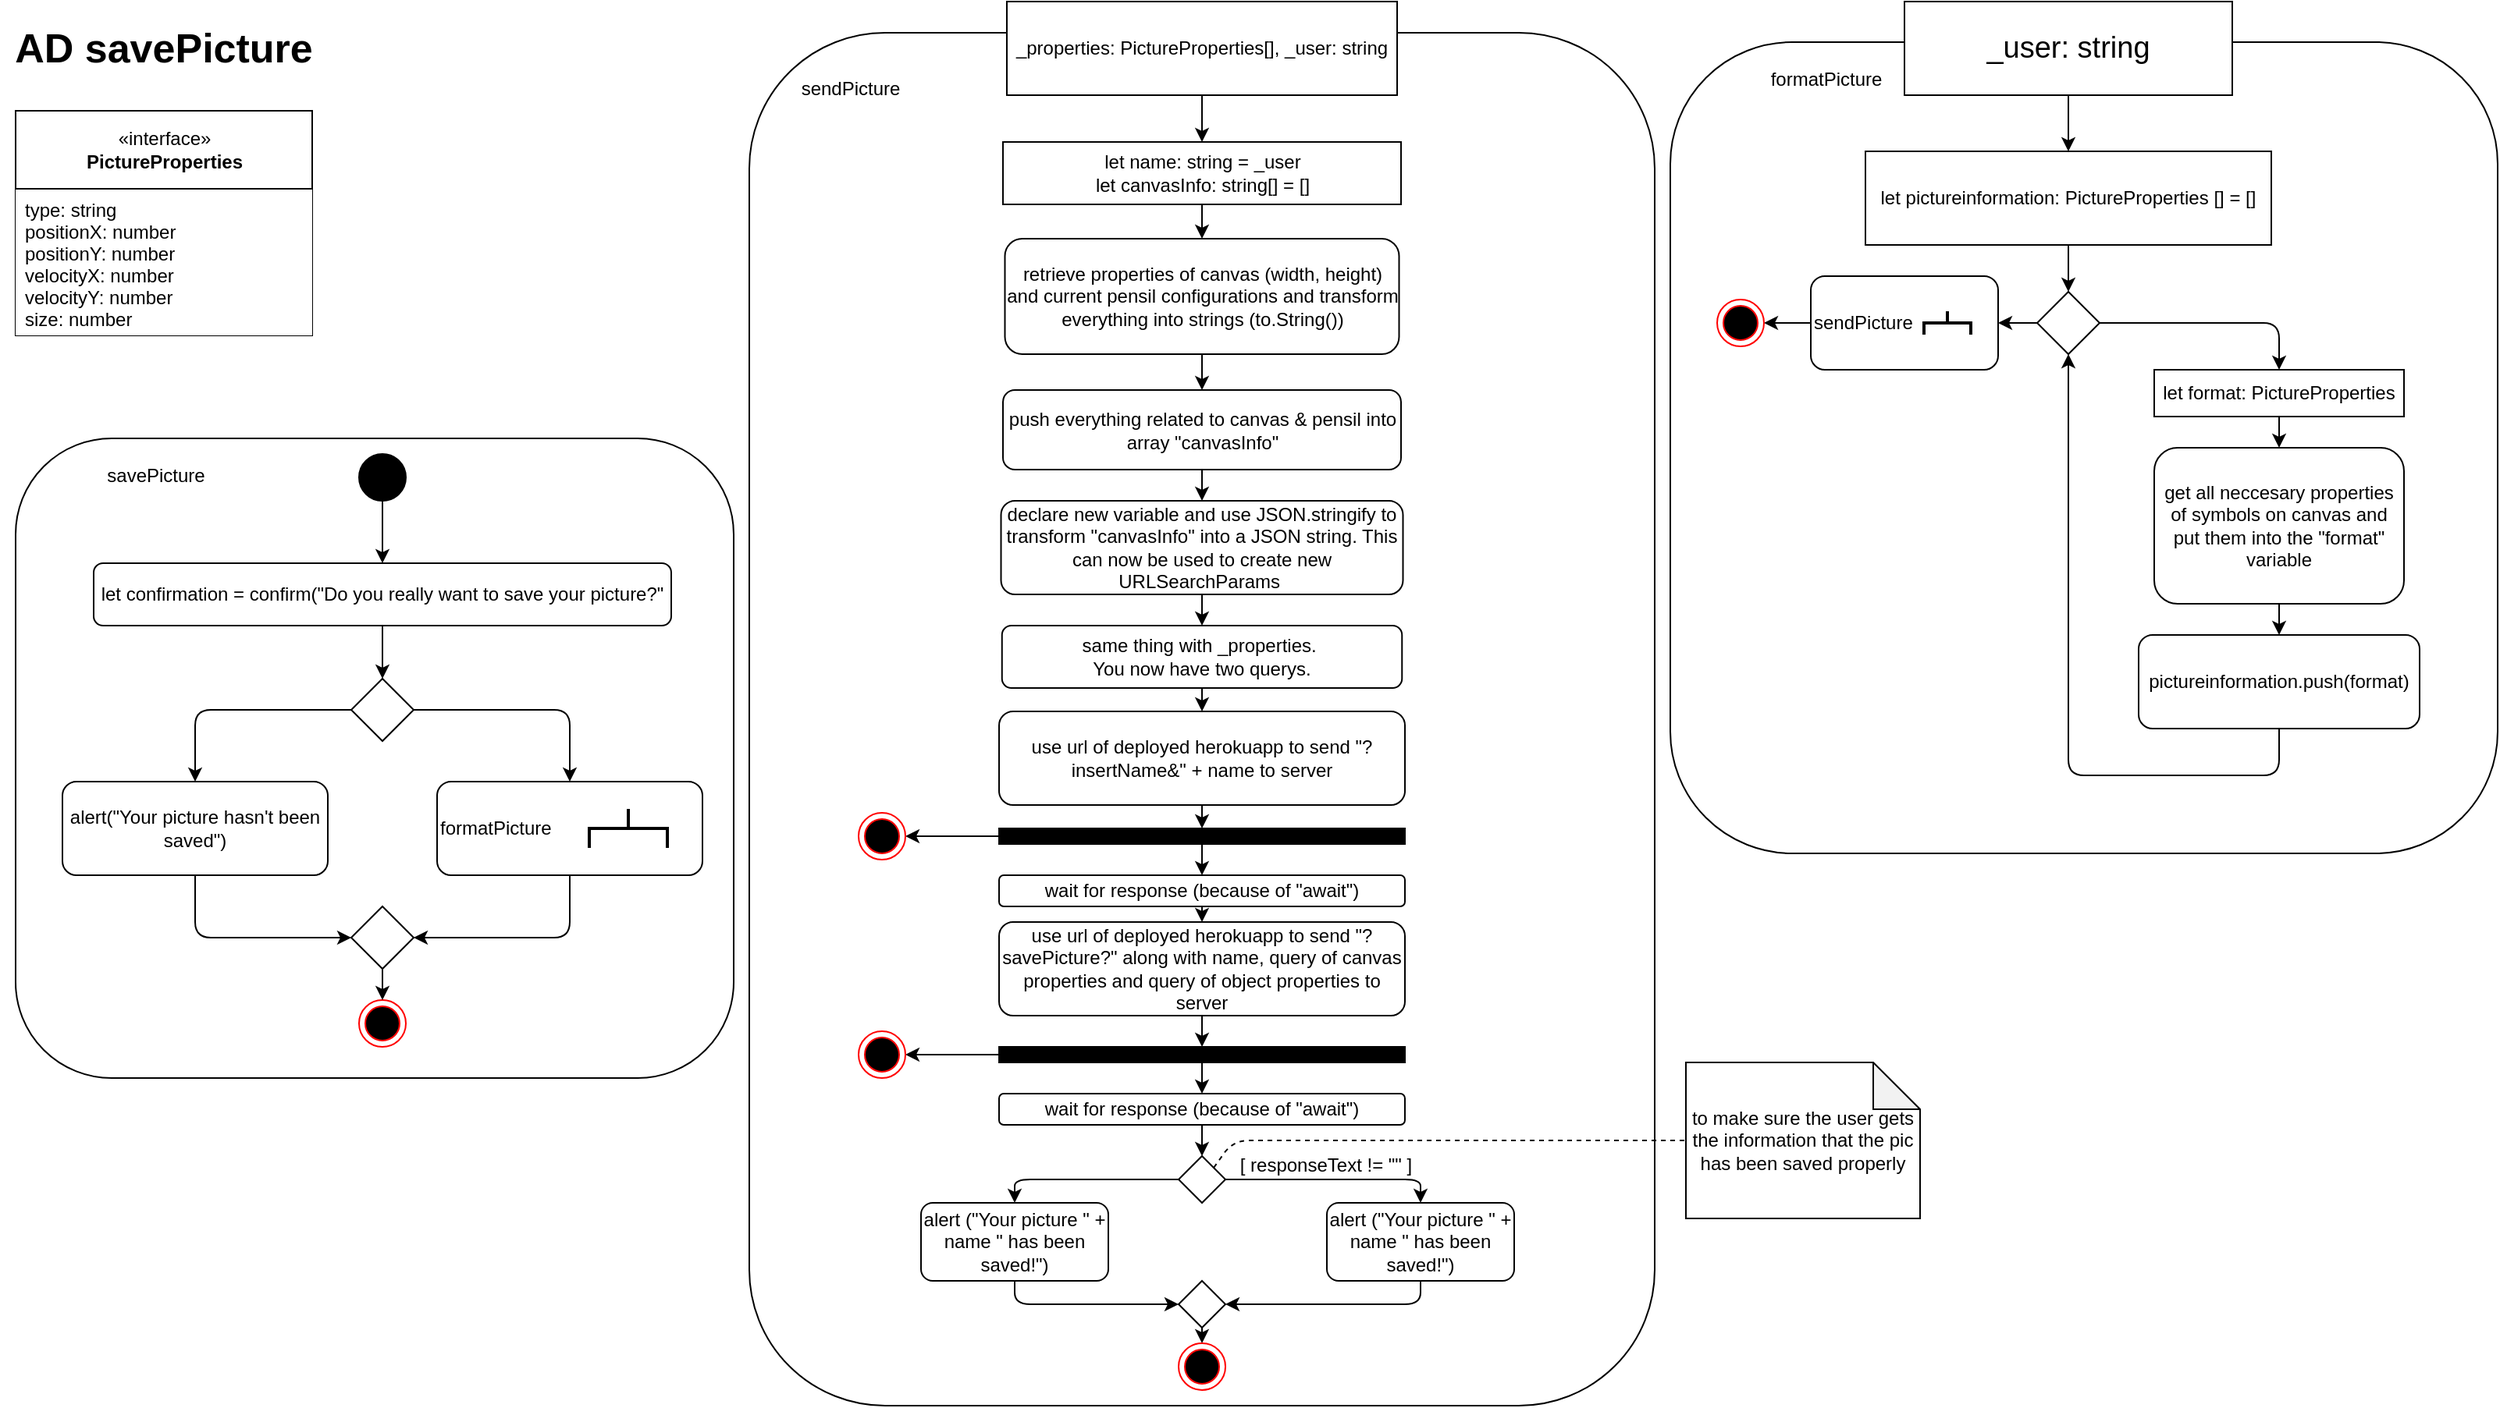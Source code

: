 <mxfile version="13.5.7" type="device"><diagram id="IVL-g8X42g5vvKLvBNcq" name="Page-1"><mxGraphModel dx="1422" dy="822" grid="1" gridSize="10" guides="1" tooltips="1" connect="1" arrows="1" fold="1" page="1" pageScale="1" pageWidth="1600" pageHeight="900" math="0" shadow="0"><root><mxCell id="0"/><mxCell id="1" parent="0"/><mxCell id="Pv2dlI4IRsku1B0MoTve-3" value="" style="swimlane;fontStyle=0;childLayout=stackLayout;horizontal=1;startSize=26;fillColor=none;horizontalStack=0;resizeParent=1;resizeParentMax=0;resizeLast=0;collapsible=1;marginBottom=0;" vertex="1" parent="1"><mxGeometry x="10" y="94" width="190" height="120" as="geometry"/></mxCell><mxCell id="Pv2dlI4IRsku1B0MoTve-6" value="type: string&#10;positionX: number&#10;positionY: number&#10;velocityX: number&#10;velocityY: number&#10;size: number" style="text;strokeColor=none;align=left;verticalAlign=top;spacingLeft=4;spacingRight=4;overflow=hidden;rotatable=0;points=[[0,0.5],[1,0.5]];portConstraint=eastwest;fillColor=#ffffff;" vertex="1" parent="Pv2dlI4IRsku1B0MoTve-3"><mxGeometry y="26" width="190" height="94" as="geometry"/></mxCell><mxCell id="Pv2dlI4IRsku1B0MoTve-1" value="&lt;font size=&quot;1&quot;&gt;&lt;b style=&quot;font-size: 26px&quot;&gt;AD savePicture&lt;/b&gt;&lt;/font&gt;" style="text;html=1;strokeColor=none;fillColor=none;align=center;verticalAlign=middle;whiteSpace=wrap;rounded=0;" vertex="1" parent="1"><mxGeometry width="210" height="60" as="geometry"/></mxCell><mxCell id="Pv2dlI4IRsku1B0MoTve-2" value="«interface»&lt;br&gt;&lt;b&gt;PictureProperties&lt;/b&gt;" style="html=1;" vertex="1" parent="1"><mxGeometry x="10" y="70" width="190" height="50" as="geometry"/></mxCell><mxCell id="Pv2dlI4IRsku1B0MoTve-7" value="" style="rounded=1;whiteSpace=wrap;html=1;" vertex="1" parent="1"><mxGeometry x="10" y="280" width="460" height="410" as="geometry"/></mxCell><mxCell id="Pv2dlI4IRsku1B0MoTve-8" value="savePicture" style="text;html=1;strokeColor=none;fillColor=none;align=center;verticalAlign=middle;whiteSpace=wrap;rounded=0;" vertex="1" parent="1"><mxGeometry x="60" y="294" width="80" height="20" as="geometry"/></mxCell><mxCell id="Pv2dlI4IRsku1B0MoTve-9" value="" style="ellipse;whiteSpace=wrap;html=1;aspect=fixed;fillColor=#000000;" vertex="1" parent="1"><mxGeometry x="230" y="290" width="30" height="30" as="geometry"/></mxCell><mxCell id="Pv2dlI4IRsku1B0MoTve-10" value="" style="endArrow=classic;html=1;exitX=0.5;exitY=1;exitDx=0;exitDy=0;entryX=0.5;entryY=0;entryDx=0;entryDy=0;" edge="1" parent="1" source="Pv2dlI4IRsku1B0MoTve-9" target="Pv2dlI4IRsku1B0MoTve-11"><mxGeometry width="50" height="50" relative="1" as="geometry"><mxPoint x="310" y="540" as="sourcePoint"/><mxPoint x="360" y="490" as="targetPoint"/></mxGeometry></mxCell><mxCell id="Pv2dlI4IRsku1B0MoTve-11" value="let confirmation = confirm(&quot;Do you really want to save your picture?&quot;" style="rounded=1;whiteSpace=wrap;html=1;" vertex="1" parent="1"><mxGeometry x="60" y="360" width="370" height="40" as="geometry"/></mxCell><mxCell id="Pv2dlI4IRsku1B0MoTve-12" value="" style="rhombus;whiteSpace=wrap;html=1;fillColor=#ffffff;" vertex="1" parent="1"><mxGeometry x="225" y="434" width="40" height="40" as="geometry"/></mxCell><mxCell id="Pv2dlI4IRsku1B0MoTve-13" value="" style="endArrow=classic;html=1;entryX=0.5;entryY=0;entryDx=0;entryDy=0;exitX=0.5;exitY=1;exitDx=0;exitDy=0;" edge="1" parent="1" source="Pv2dlI4IRsku1B0MoTve-11" target="Pv2dlI4IRsku1B0MoTve-12"><mxGeometry width="50" height="50" relative="1" as="geometry"><mxPoint x="310" y="540" as="sourcePoint"/><mxPoint x="360" y="490" as="targetPoint"/></mxGeometry></mxCell><mxCell id="Pv2dlI4IRsku1B0MoTve-14" value="formatPicture" style="rounded=1;whiteSpace=wrap;html=1;fillColor=#ffffff;align=left;" vertex="1" parent="1"><mxGeometry x="280" y="500" width="170" height="60" as="geometry"/></mxCell><mxCell id="Pv2dlI4IRsku1B0MoTve-15" value="" style="strokeWidth=2;html=1;shape=mxgraph.flowchart.annotation_2;align=left;labelPosition=right;pointerEvents=1;fillColor=#ffffff;rotation=90;" vertex="1" parent="1"><mxGeometry x="390" y="505" width="25" height="50" as="geometry"/></mxCell><mxCell id="Pv2dlI4IRsku1B0MoTve-16" value="" style="endArrow=classic;html=1;entryX=0.5;entryY=0;entryDx=0;entryDy=0;exitX=1;exitY=0.5;exitDx=0;exitDy=0;" edge="1" parent="1" source="Pv2dlI4IRsku1B0MoTve-12" target="Pv2dlI4IRsku1B0MoTve-14"><mxGeometry width="50" height="50" relative="1" as="geometry"><mxPoint x="310" y="540" as="sourcePoint"/><mxPoint x="360" y="490" as="targetPoint"/><Array as="points"><mxPoint x="365" y="454"/></Array></mxGeometry></mxCell><mxCell id="Pv2dlI4IRsku1B0MoTve-17" value="alert(&quot;Your picture hasn't been saved&quot;)" style="rounded=1;whiteSpace=wrap;html=1;fillColor=#ffffff;" vertex="1" parent="1"><mxGeometry x="40" y="500" width="170" height="60" as="geometry"/></mxCell><mxCell id="Pv2dlI4IRsku1B0MoTve-18" value="" style="rhombus;whiteSpace=wrap;html=1;fillColor=#ffffff;" vertex="1" parent="1"><mxGeometry x="225" y="580" width="40" height="40" as="geometry"/></mxCell><mxCell id="Pv2dlI4IRsku1B0MoTve-19" value="" style="ellipse;html=1;shape=endState;fillColor=#000000;strokeColor=#ff0000;" vertex="1" parent="1"><mxGeometry x="230" y="640" width="30" height="30" as="geometry"/></mxCell><mxCell id="Pv2dlI4IRsku1B0MoTve-20" value="" style="endArrow=classic;html=1;entryX=0.5;entryY=0;entryDx=0;entryDy=0;exitX=0;exitY=0.5;exitDx=0;exitDy=0;" edge="1" parent="1" source="Pv2dlI4IRsku1B0MoTve-12" target="Pv2dlI4IRsku1B0MoTve-17"><mxGeometry width="50" height="50" relative="1" as="geometry"><mxPoint x="310" y="540" as="sourcePoint"/><mxPoint x="360" y="490" as="targetPoint"/><Array as="points"><mxPoint x="125" y="454"/></Array></mxGeometry></mxCell><mxCell id="Pv2dlI4IRsku1B0MoTve-21" value="" style="endArrow=classic;html=1;entryX=0;entryY=0.5;entryDx=0;entryDy=0;exitX=0.5;exitY=1;exitDx=0;exitDy=0;" edge="1" parent="1" source="Pv2dlI4IRsku1B0MoTve-17" target="Pv2dlI4IRsku1B0MoTve-18"><mxGeometry width="50" height="50" relative="1" as="geometry"><mxPoint x="310" y="540" as="sourcePoint"/><mxPoint x="360" y="490" as="targetPoint"/><Array as="points"><mxPoint x="125" y="600"/></Array></mxGeometry></mxCell><mxCell id="Pv2dlI4IRsku1B0MoTve-22" value="" style="endArrow=classic;html=1;entryX=1;entryY=0.5;entryDx=0;entryDy=0;exitX=0.5;exitY=1;exitDx=0;exitDy=0;" edge="1" parent="1" source="Pv2dlI4IRsku1B0MoTve-14" target="Pv2dlI4IRsku1B0MoTve-18"><mxGeometry width="50" height="50" relative="1" as="geometry"><mxPoint x="310" y="540" as="sourcePoint"/><mxPoint x="360" y="490" as="targetPoint"/><Array as="points"><mxPoint x="365" y="600"/></Array></mxGeometry></mxCell><mxCell id="Pv2dlI4IRsku1B0MoTve-23" value="" style="endArrow=classic;html=1;entryX=0.5;entryY=0;entryDx=0;entryDy=0;exitX=0.5;exitY=1;exitDx=0;exitDy=0;" edge="1" parent="1" source="Pv2dlI4IRsku1B0MoTve-18" target="Pv2dlI4IRsku1B0MoTve-19"><mxGeometry width="50" height="50" relative="1" as="geometry"><mxPoint x="310" y="540" as="sourcePoint"/><mxPoint x="360" y="490" as="targetPoint"/></mxGeometry></mxCell><mxCell id="Pv2dlI4IRsku1B0MoTve-24" value="" style="rounded=1;whiteSpace=wrap;html=1;fillColor=#ffffff;" vertex="1" parent="1"><mxGeometry x="1070" y="26" width="530" height="520" as="geometry"/></mxCell><mxCell id="Pv2dlI4IRsku1B0MoTve-25" value="formatPicture" style="text;html=1;strokeColor=none;fillColor=none;align=center;verticalAlign=middle;whiteSpace=wrap;rounded=0;" vertex="1" parent="1"><mxGeometry x="1120" y="40" width="100" height="20" as="geometry"/></mxCell><mxCell id="Pv2dlI4IRsku1B0MoTve-26" value="&lt;font style=&quot;font-size: 19px&quot;&gt;_user: string&lt;/font&gt;" style="rounded=0;whiteSpace=wrap;html=1;fillColor=#ffffff;" vertex="1" parent="1"><mxGeometry x="1220" width="210" height="60" as="geometry"/></mxCell><mxCell id="Pv2dlI4IRsku1B0MoTve-28" value="let pictureinformation: PictureProperties [] = []" style="rounded=0;whiteSpace=wrap;html=1;fillColor=#ffffff;" vertex="1" parent="1"><mxGeometry x="1195" y="96" width="260" height="60" as="geometry"/></mxCell><mxCell id="Pv2dlI4IRsku1B0MoTve-29" value="" style="endArrow=classic;html=1;entryX=0.5;entryY=0;entryDx=0;entryDy=0;exitX=0.5;exitY=1;exitDx=0;exitDy=0;" edge="1" parent="1" source="Pv2dlI4IRsku1B0MoTve-26" target="Pv2dlI4IRsku1B0MoTve-28"><mxGeometry width="50" height="50" relative="1" as="geometry"><mxPoint x="1300" y="326" as="sourcePoint"/><mxPoint x="1350" y="276" as="targetPoint"/></mxGeometry></mxCell><mxCell id="Pv2dlI4IRsku1B0MoTve-30" value="" style="rhombus;whiteSpace=wrap;html=1;fillColor=#ffffff;" vertex="1" parent="1"><mxGeometry x="1305" y="186" width="40" height="40" as="geometry"/></mxCell><mxCell id="Pv2dlI4IRsku1B0MoTve-31" value="" style="endArrow=classic;html=1;entryX=0.5;entryY=0;entryDx=0;entryDy=0;exitX=0.5;exitY=1;exitDx=0;exitDy=0;" edge="1" parent="1" source="Pv2dlI4IRsku1B0MoTve-28" target="Pv2dlI4IRsku1B0MoTve-30"><mxGeometry width="50" height="50" relative="1" as="geometry"><mxPoint x="1300" y="326" as="sourcePoint"/><mxPoint x="1350" y="276" as="targetPoint"/></mxGeometry></mxCell><mxCell id="Pv2dlI4IRsku1B0MoTve-32" value="let format: PictureProperties" style="rounded=0;whiteSpace=wrap;html=1;fillColor=#ffffff;" vertex="1" parent="1"><mxGeometry x="1380" y="236" width="160" height="30" as="geometry"/></mxCell><mxCell id="Pv2dlI4IRsku1B0MoTve-33" value="" style="endArrow=classic;html=1;entryX=0.5;entryY=0;entryDx=0;entryDy=0;exitX=1;exitY=0.5;exitDx=0;exitDy=0;" edge="1" parent="1" source="Pv2dlI4IRsku1B0MoTve-30" target="Pv2dlI4IRsku1B0MoTve-32"><mxGeometry width="50" height="50" relative="1" as="geometry"><mxPoint x="1300" y="326" as="sourcePoint"/><mxPoint x="1350" y="276" as="targetPoint"/><Array as="points"><mxPoint x="1460" y="206"/></Array></mxGeometry></mxCell><mxCell id="Pv2dlI4IRsku1B0MoTve-34" value="get all neccesary properties of symbols on canvas and put them into the &quot;format&quot; variable" style="rounded=1;whiteSpace=wrap;html=1;fillColor=#ffffff;" vertex="1" parent="1"><mxGeometry x="1380" y="286" width="160" height="100" as="geometry"/></mxCell><mxCell id="Pv2dlI4IRsku1B0MoTve-35" value="pictureinformation.push(format)" style="rounded=1;whiteSpace=wrap;html=1;fillColor=#ffffff;" vertex="1" parent="1"><mxGeometry x="1370" y="406" width="180" height="60" as="geometry"/></mxCell><mxCell id="Pv2dlI4IRsku1B0MoTve-37" value="" style="endArrow=classic;html=1;entryX=0.5;entryY=0;entryDx=0;entryDy=0;exitX=0.5;exitY=1;exitDx=0;exitDy=0;" edge="1" parent="1" source="Pv2dlI4IRsku1B0MoTve-32" target="Pv2dlI4IRsku1B0MoTve-34"><mxGeometry width="50" height="50" relative="1" as="geometry"><mxPoint x="1300" y="326" as="sourcePoint"/><mxPoint x="1350" y="276" as="targetPoint"/></mxGeometry></mxCell><mxCell id="Pv2dlI4IRsku1B0MoTve-38" value="" style="endArrow=classic;html=1;entryX=0.5;entryY=0;entryDx=0;entryDy=0;exitX=0.5;exitY=1;exitDx=0;exitDy=0;" edge="1" parent="1" source="Pv2dlI4IRsku1B0MoTve-34" target="Pv2dlI4IRsku1B0MoTve-35"><mxGeometry width="50" height="50" relative="1" as="geometry"><mxPoint x="1300" y="326" as="sourcePoint"/><mxPoint x="1350" y="276" as="targetPoint"/></mxGeometry></mxCell><mxCell id="Pv2dlI4IRsku1B0MoTve-39" value="" style="endArrow=classic;html=1;entryX=0.5;entryY=1;entryDx=0;entryDy=0;exitX=0.5;exitY=1;exitDx=0;exitDy=0;" edge="1" parent="1" source="Pv2dlI4IRsku1B0MoTve-35" target="Pv2dlI4IRsku1B0MoTve-30"><mxGeometry width="50" height="50" relative="1" as="geometry"><mxPoint x="1300" y="326" as="sourcePoint"/><mxPoint x="1350" y="276" as="targetPoint"/><Array as="points"><mxPoint x="1460" y="496"/><mxPoint x="1325" y="496"/></Array></mxGeometry></mxCell><mxCell id="Pv2dlI4IRsku1B0MoTve-40" value="" style="endArrow=classic;html=1;exitX=0;exitY=0.5;exitDx=0;exitDy=0;" edge="1" parent="1" source="Pv2dlI4IRsku1B0MoTve-30" target="Pv2dlI4IRsku1B0MoTve-41"><mxGeometry width="50" height="50" relative="1" as="geometry"><mxPoint x="1300" y="326" as="sourcePoint"/><mxPoint x="1350" y="276" as="targetPoint"/></mxGeometry></mxCell><mxCell id="Pv2dlI4IRsku1B0MoTve-41" value="sendPicture" style="rounded=1;whiteSpace=wrap;html=1;align=left;" vertex="1" parent="1"><mxGeometry x="1160" y="176" width="120" height="60" as="geometry"/></mxCell><mxCell id="Pv2dlI4IRsku1B0MoTve-42" value="" style="strokeWidth=2;html=1;shape=mxgraph.flowchart.annotation_2;align=left;labelPosition=right;pointerEvents=1;fillColor=#ffffff;rotation=90;" vertex="1" parent="1"><mxGeometry x="1240" y="191" width="15" height="30" as="geometry"/></mxCell><mxCell id="Pv2dlI4IRsku1B0MoTve-43" value="" style="endArrow=classic;html=1;exitX=0;exitY=0.5;exitDx=0;exitDy=0;" edge="1" parent="1" source="Pv2dlI4IRsku1B0MoTve-41" target="Pv2dlI4IRsku1B0MoTve-44"><mxGeometry width="50" height="50" relative="1" as="geometry"><mxPoint x="1300" y="326" as="sourcePoint"/><mxPoint x="1350" y="276" as="targetPoint"/></mxGeometry></mxCell><mxCell id="Pv2dlI4IRsku1B0MoTve-44" value="" style="ellipse;html=1;shape=endState;fillColor=#000000;strokeColor=#ff0000;" vertex="1" parent="1"><mxGeometry x="1100" y="191" width="30" height="30" as="geometry"/></mxCell><mxCell id="Pv2dlI4IRsku1B0MoTve-45" value="" style="rounded=1;whiteSpace=wrap;html=1;fillColor=#ffffff;" vertex="1" parent="1"><mxGeometry x="480" y="20" width="580" height="880" as="geometry"/></mxCell><mxCell id="Pv2dlI4IRsku1B0MoTve-46" value="sendPicture" style="text;html=1;strokeColor=none;fillColor=none;align=center;verticalAlign=middle;whiteSpace=wrap;rounded=0;" vertex="1" parent="1"><mxGeometry x="460" y="46" width="170" height="20" as="geometry"/></mxCell><mxCell id="Pv2dlI4IRsku1B0MoTve-48" value="_properties: PictureProperties[], _user: string" style="rounded=0;whiteSpace=wrap;html=1;fillColor=#ffffff;" vertex="1" parent="1"><mxGeometry x="645" width="250" height="60" as="geometry"/></mxCell><mxCell id="Pv2dlI4IRsku1B0MoTve-49" value="let name: string = _user&lt;br&gt;let canvasInfo: string[] = []" style="rounded=0;whiteSpace=wrap;html=1;fillColor=#ffffff;" vertex="1" parent="1"><mxGeometry x="642.5" y="90" width="255" height="40" as="geometry"/></mxCell><mxCell id="Pv2dlI4IRsku1B0MoTve-50" value="" style="endArrow=classic;html=1;entryX=0.5;entryY=0;entryDx=0;entryDy=0;exitX=0.5;exitY=1;exitDx=0;exitDy=0;" edge="1" parent="1" source="Pv2dlI4IRsku1B0MoTve-48" target="Pv2dlI4IRsku1B0MoTve-49"><mxGeometry width="50" height="50" relative="1" as="geometry"><mxPoint x="840" y="350" as="sourcePoint"/><mxPoint x="890" y="300" as="targetPoint"/></mxGeometry></mxCell><mxCell id="Pv2dlI4IRsku1B0MoTve-51" value="retrieve properties of canvas (width, height) and current pensil configurations and transform everything into strings (to.String())" style="rounded=1;whiteSpace=wrap;html=1;fillColor=#ffffff;" vertex="1" parent="1"><mxGeometry x="643.75" y="152" width="252.5" height="74" as="geometry"/></mxCell><mxCell id="Pv2dlI4IRsku1B0MoTve-52" value="" style="endArrow=classic;html=1;entryX=0.5;entryY=0;entryDx=0;entryDy=0;exitX=0.5;exitY=1;exitDx=0;exitDy=0;" edge="1" parent="1" source="Pv2dlI4IRsku1B0MoTve-49" target="Pv2dlI4IRsku1B0MoTve-51"><mxGeometry width="50" height="50" relative="1" as="geometry"><mxPoint x="840" y="350" as="sourcePoint"/><mxPoint x="890" y="300" as="targetPoint"/></mxGeometry></mxCell><mxCell id="Pv2dlI4IRsku1B0MoTve-54" value="push everything related to canvas &amp;amp; pensil into array &quot;canvasInfo&quot;" style="rounded=1;whiteSpace=wrap;html=1;fillColor=#ffffff;" vertex="1" parent="1"><mxGeometry x="642.5" y="249" width="255" height="51" as="geometry"/></mxCell><mxCell id="Pv2dlI4IRsku1B0MoTve-55" value="" style="endArrow=classic;html=1;entryX=0.5;entryY=0;entryDx=0;entryDy=0;exitX=0.5;exitY=1;exitDx=0;exitDy=0;" edge="1" parent="1" source="Pv2dlI4IRsku1B0MoTve-51" target="Pv2dlI4IRsku1B0MoTve-54"><mxGeometry width="50" height="50" relative="1" as="geometry"><mxPoint x="840" y="420" as="sourcePoint"/><mxPoint x="890" y="370" as="targetPoint"/></mxGeometry></mxCell><mxCell id="Pv2dlI4IRsku1B0MoTve-56" value="declare new variable and use JSON.stringify to transform &quot;canvasInfo&quot; into a JSON string. This can now be used to create new URLSearchParams&amp;nbsp;" style="rounded=1;whiteSpace=wrap;html=1;fillColor=#ffffff;" vertex="1" parent="1"><mxGeometry x="641.25" y="320" width="257.5" height="60" as="geometry"/></mxCell><mxCell id="Pv2dlI4IRsku1B0MoTve-57" value="" style="endArrow=classic;html=1;entryX=0.5;entryY=0;entryDx=0;entryDy=0;exitX=0.5;exitY=1;exitDx=0;exitDy=0;" edge="1" parent="1" source="Pv2dlI4IRsku1B0MoTve-54" target="Pv2dlI4IRsku1B0MoTve-56"><mxGeometry width="50" height="50" relative="1" as="geometry"><mxPoint x="840" y="420" as="sourcePoint"/><mxPoint x="890" y="370" as="targetPoint"/></mxGeometry></mxCell><mxCell id="Pv2dlI4IRsku1B0MoTve-58" value="same thing with _properties.&amp;nbsp;&lt;br&gt;You now have two querys." style="rounded=1;whiteSpace=wrap;html=1;fillColor=#ffffff;" vertex="1" parent="1"><mxGeometry x="641.88" y="400" width="256.25" height="40" as="geometry"/></mxCell><mxCell id="Pv2dlI4IRsku1B0MoTve-59" value="" style="endArrow=classic;html=1;entryX=0.5;entryY=0;entryDx=0;entryDy=0;exitX=0.5;exitY=1;exitDx=0;exitDy=0;" edge="1" parent="1" source="Pv2dlI4IRsku1B0MoTve-56" target="Pv2dlI4IRsku1B0MoTve-58"><mxGeometry width="50" height="50" relative="1" as="geometry"><mxPoint x="840" y="420" as="sourcePoint"/><mxPoint x="890" y="370" as="targetPoint"/></mxGeometry></mxCell><mxCell id="Pv2dlI4IRsku1B0MoTve-60" value="use url of deployed herokuapp to send &quot;?insertName&amp;amp;&quot; + name to server" style="rounded=1;whiteSpace=wrap;html=1;fillColor=#ffffff;" vertex="1" parent="1"><mxGeometry x="640.01" y="455" width="260" height="60" as="geometry"/></mxCell><mxCell id="Pv2dlI4IRsku1B0MoTve-61" value="" style="endArrow=classic;html=1;entryX=0.5;entryY=0;entryDx=0;entryDy=0;exitX=0.5;exitY=1;exitDx=0;exitDy=0;" edge="1" parent="1" source="Pv2dlI4IRsku1B0MoTve-58" target="Pv2dlI4IRsku1B0MoTve-60"><mxGeometry width="50" height="50" relative="1" as="geometry"><mxPoint x="890" y="570" as="sourcePoint"/><mxPoint x="940" y="520" as="targetPoint"/></mxGeometry></mxCell><mxCell id="Pv2dlI4IRsku1B0MoTve-62" value="" style="rounded=0;whiteSpace=wrap;html=1;fillColor=#000000;" vertex="1" parent="1"><mxGeometry x="640.01" y="530" width="259.99" height="10" as="geometry"/></mxCell><mxCell id="Pv2dlI4IRsku1B0MoTve-63" value="" style="endArrow=classic;html=1;exitX=0;exitY=0.5;exitDx=0;exitDy=0;" edge="1" parent="1" source="Pv2dlI4IRsku1B0MoTve-62" target="Pv2dlI4IRsku1B0MoTve-64"><mxGeometry width="50" height="50" relative="1" as="geometry"><mxPoint x="870" y="560" as="sourcePoint"/><mxPoint x="920" y="510" as="targetPoint"/></mxGeometry></mxCell><mxCell id="Pv2dlI4IRsku1B0MoTve-64" value="" style="ellipse;html=1;shape=endState;fillColor=#000000;strokeColor=#ff0000;" vertex="1" parent="1"><mxGeometry x="550" y="520" width="30" height="30" as="geometry"/></mxCell><mxCell id="Pv2dlI4IRsku1B0MoTve-65" value="" style="endArrow=classic;html=1;exitX=0.5;exitY=1;exitDx=0;exitDy=0;entryX=0.5;entryY=0;entryDx=0;entryDy=0;" edge="1" parent="1" source="Pv2dlI4IRsku1B0MoTve-60" target="Pv2dlI4IRsku1B0MoTve-62"><mxGeometry width="50" height="50" relative="1" as="geometry"><mxPoint x="800" y="600" as="sourcePoint"/><mxPoint x="850" y="550" as="targetPoint"/></mxGeometry></mxCell><mxCell id="Pv2dlI4IRsku1B0MoTve-66" value="" style="endArrow=classic;html=1;exitX=0.5;exitY=1;exitDx=0;exitDy=0;" edge="1" parent="1" source="Pv2dlI4IRsku1B0MoTve-62" target="Pv2dlI4IRsku1B0MoTve-67"><mxGeometry width="50" height="50" relative="1" as="geometry"><mxPoint x="800" y="600" as="sourcePoint"/><mxPoint x="850" y="550" as="targetPoint"/></mxGeometry></mxCell><mxCell id="Pv2dlI4IRsku1B0MoTve-67" value="wait for response (because of &quot;await&quot;)" style="rounded=1;whiteSpace=wrap;html=1;" vertex="1" parent="1"><mxGeometry x="640.01" y="560" width="259.99" height="20" as="geometry"/></mxCell><mxCell id="Pv2dlI4IRsku1B0MoTve-68" value="" style="endArrow=classic;html=1;exitX=0.5;exitY=1;exitDx=0;exitDy=0;" edge="1" parent="1" source="Pv2dlI4IRsku1B0MoTve-67" target="Pv2dlI4IRsku1B0MoTve-69"><mxGeometry width="50" height="50" relative="1" as="geometry"><mxPoint x="790" y="610" as="sourcePoint"/><mxPoint x="840" y="560" as="targetPoint"/></mxGeometry></mxCell><mxCell id="Pv2dlI4IRsku1B0MoTve-69" value="use url of deployed herokuapp to send &quot;?savePicture?&quot; along with name, query of canvas properties and query of object properties to server" style="rounded=1;whiteSpace=wrap;html=1;" vertex="1" parent="1"><mxGeometry x="640.01" y="590" width="259.99" height="60" as="geometry"/></mxCell><mxCell id="Pv2dlI4IRsku1B0MoTve-70" value="" style="rounded=0;whiteSpace=wrap;html=1;fillColor=#000000;" vertex="1" parent="1"><mxGeometry x="640.02" y="670" width="259.99" height="10" as="geometry"/></mxCell><mxCell id="Pv2dlI4IRsku1B0MoTve-71" value="" style="endArrow=classic;html=1;exitX=0;exitY=0.5;exitDx=0;exitDy=0;" edge="1" parent="1" source="Pv2dlI4IRsku1B0MoTve-70" target="Pv2dlI4IRsku1B0MoTve-72"><mxGeometry width="50" height="50" relative="1" as="geometry"><mxPoint x="870.01" y="710" as="sourcePoint"/><mxPoint x="920.01" y="660" as="targetPoint"/></mxGeometry></mxCell><mxCell id="Pv2dlI4IRsku1B0MoTve-72" value="" style="ellipse;html=1;shape=endState;fillColor=#000000;strokeColor=#ff0000;" vertex="1" parent="1"><mxGeometry x="550" y="660" width="30" height="30" as="geometry"/></mxCell><mxCell id="Pv2dlI4IRsku1B0MoTve-73" value="" style="endArrow=classic;html=1;entryX=0.5;entryY=0;entryDx=0;entryDy=0;exitX=0.5;exitY=1;exitDx=0;exitDy=0;" edge="1" parent="1" source="Pv2dlI4IRsku1B0MoTve-69" target="Pv2dlI4IRsku1B0MoTve-70"><mxGeometry width="50" height="50" relative="1" as="geometry"><mxPoint x="810" y="630" as="sourcePoint"/><mxPoint x="860" y="580" as="targetPoint"/></mxGeometry></mxCell><mxCell id="Pv2dlI4IRsku1B0MoTve-74" value="" style="endArrow=classic;html=1;exitX=0.5;exitY=1;exitDx=0;exitDy=0;" edge="1" parent="1" target="Pv2dlI4IRsku1B0MoTve-75"><mxGeometry width="50" height="50" relative="1" as="geometry"><mxPoint x="769.995" y="680" as="sourcePoint"/><mxPoint x="849.99" y="690" as="targetPoint"/></mxGeometry></mxCell><mxCell id="Pv2dlI4IRsku1B0MoTve-75" value="wait for response (because of &quot;await&quot;)" style="rounded=1;whiteSpace=wrap;html=1;" vertex="1" parent="1"><mxGeometry x="640" y="700" width="259.99" height="20" as="geometry"/></mxCell><mxCell id="Pv2dlI4IRsku1B0MoTve-76" value="" style="rhombus;whiteSpace=wrap;html=1;" vertex="1" parent="1"><mxGeometry x="755.01" y="740" width="30" height="30" as="geometry"/></mxCell><mxCell id="Pv2dlI4IRsku1B0MoTve-77" value="" style="endArrow=classic;html=1;entryX=0.5;entryY=0;entryDx=0;entryDy=0;exitX=0.5;exitY=1;exitDx=0;exitDy=0;" edge="1" parent="1" source="Pv2dlI4IRsku1B0MoTve-75" target="Pv2dlI4IRsku1B0MoTve-76"><mxGeometry width="50" height="50" relative="1" as="geometry"><mxPoint x="770" y="720" as="sourcePoint"/><mxPoint x="820" y="630" as="targetPoint"/></mxGeometry></mxCell><mxCell id="Pv2dlI4IRsku1B0MoTve-78" value="" style="endArrow=classic;html=1;exitX=1;exitY=0.5;exitDx=0;exitDy=0;entryX=0.5;entryY=0;entryDx=0;entryDy=0;" edge="1" parent="1" source="Pv2dlI4IRsku1B0MoTve-76" target="Pv2dlI4IRsku1B0MoTve-79"><mxGeometry width="50" height="50" relative="1" as="geometry"><mxPoint x="780" y="790" as="sourcePoint"/><mxPoint x="830" y="740" as="targetPoint"/><Array as="points"><mxPoint x="910" y="755"/></Array></mxGeometry></mxCell><mxCell id="Pv2dlI4IRsku1B0MoTve-79" value="alert (&quot;Your picture &quot; + name &quot; has been saved!&quot;)" style="rounded=1;whiteSpace=wrap;html=1;" vertex="1" parent="1"><mxGeometry x="850" y="770" width="120" height="50" as="geometry"/></mxCell><mxCell id="Pv2dlI4IRsku1B0MoTve-80" value="[ responseText != &quot;&quot; ]" style="text;html=1;strokeColor=none;fillColor=none;align=center;verticalAlign=middle;whiteSpace=wrap;rounded=0;" vertex="1" parent="1"><mxGeometry x="787" y="736" width="124.99" height="20" as="geometry"/></mxCell><mxCell id="Pv2dlI4IRsku1B0MoTve-81" value="alert (&quot;Your picture &quot; + name &quot; has been saved!&quot;)" style="rounded=1;whiteSpace=wrap;html=1;" vertex="1" parent="1"><mxGeometry x="590" y="770" width="120" height="50" as="geometry"/></mxCell><mxCell id="Pv2dlI4IRsku1B0MoTve-82" value="" style="endArrow=classic;html=1;exitX=0;exitY=0.5;exitDx=0;exitDy=0;entryX=0.5;entryY=0;entryDx=0;entryDy=0;" edge="1" parent="1" source="Pv2dlI4IRsku1B0MoTve-76" target="Pv2dlI4IRsku1B0MoTve-81"><mxGeometry width="50" height="50" relative="1" as="geometry"><mxPoint x="780" y="790" as="sourcePoint"/><mxPoint x="830" y="740" as="targetPoint"/><Array as="points"><mxPoint x="650" y="755"/></Array></mxGeometry></mxCell><mxCell id="Pv2dlI4IRsku1B0MoTve-83" value="" style="rhombus;whiteSpace=wrap;html=1;" vertex="1" parent="1"><mxGeometry x="755" y="820" width="30" height="30" as="geometry"/></mxCell><mxCell id="Pv2dlI4IRsku1B0MoTve-84" value="" style="endArrow=classic;html=1;exitX=0.5;exitY=1;exitDx=0;exitDy=0;entryX=0;entryY=0.5;entryDx=0;entryDy=0;" edge="1" parent="1" source="Pv2dlI4IRsku1B0MoTve-81" target="Pv2dlI4IRsku1B0MoTve-83"><mxGeometry width="50" height="50" relative="1" as="geometry"><mxPoint x="780" y="850" as="sourcePoint"/><mxPoint x="830" y="800" as="targetPoint"/><Array as="points"><mxPoint x="650" y="835"/></Array></mxGeometry></mxCell><mxCell id="Pv2dlI4IRsku1B0MoTve-85" value="" style="endArrow=classic;html=1;entryX=1;entryY=0.5;entryDx=0;entryDy=0;exitX=0.5;exitY=1;exitDx=0;exitDy=0;" edge="1" parent="1" source="Pv2dlI4IRsku1B0MoTve-79" target="Pv2dlI4IRsku1B0MoTve-83"><mxGeometry width="50" height="50" relative="1" as="geometry"><mxPoint x="780" y="850" as="sourcePoint"/><mxPoint x="830" y="800" as="targetPoint"/><Array as="points"><mxPoint x="910" y="835"/></Array></mxGeometry></mxCell><mxCell id="Pv2dlI4IRsku1B0MoTve-86" value="" style="endArrow=classic;html=1;exitX=0.5;exitY=1;exitDx=0;exitDy=0;" edge="1" parent="1" source="Pv2dlI4IRsku1B0MoTve-83" target="Pv2dlI4IRsku1B0MoTve-87"><mxGeometry width="50" height="50" relative="1" as="geometry"><mxPoint x="780" y="850" as="sourcePoint"/><mxPoint x="830" y="800" as="targetPoint"/></mxGeometry></mxCell><mxCell id="Pv2dlI4IRsku1B0MoTve-87" value="" style="ellipse;html=1;shape=endState;fillColor=#000000;strokeColor=#ff0000;" vertex="1" parent="1"><mxGeometry x="755.01" y="860" width="30" height="30" as="geometry"/></mxCell><mxCell id="Pv2dlI4IRsku1B0MoTve-88" value="to make sure the user gets the information that the pic has been saved properly" style="shape=note;whiteSpace=wrap;html=1;backgroundOutline=1;darkOpacity=0.05;fillColor=#ffffff;" vertex="1" parent="1"><mxGeometry x="1080" y="680" width="150" height="100" as="geometry"/></mxCell><mxCell id="Pv2dlI4IRsku1B0MoTve-89" value="" style="endArrow=none;dashed=1;html=1;entryX=0;entryY=0.5;entryDx=0;entryDy=0;entryPerimeter=0;exitX=1;exitY=0;exitDx=0;exitDy=0;" edge="1" parent="1" source="Pv2dlI4IRsku1B0MoTve-76" target="Pv2dlI4IRsku1B0MoTve-88"><mxGeometry width="50" height="50" relative="1" as="geometry"><mxPoint x="950" y="640" as="sourcePoint"/><mxPoint x="1000" y="590" as="targetPoint"/><Array as="points"><mxPoint x="790" y="730"/><mxPoint x="930" y="730"/></Array></mxGeometry></mxCell></root></mxGraphModel></diagram></mxfile>